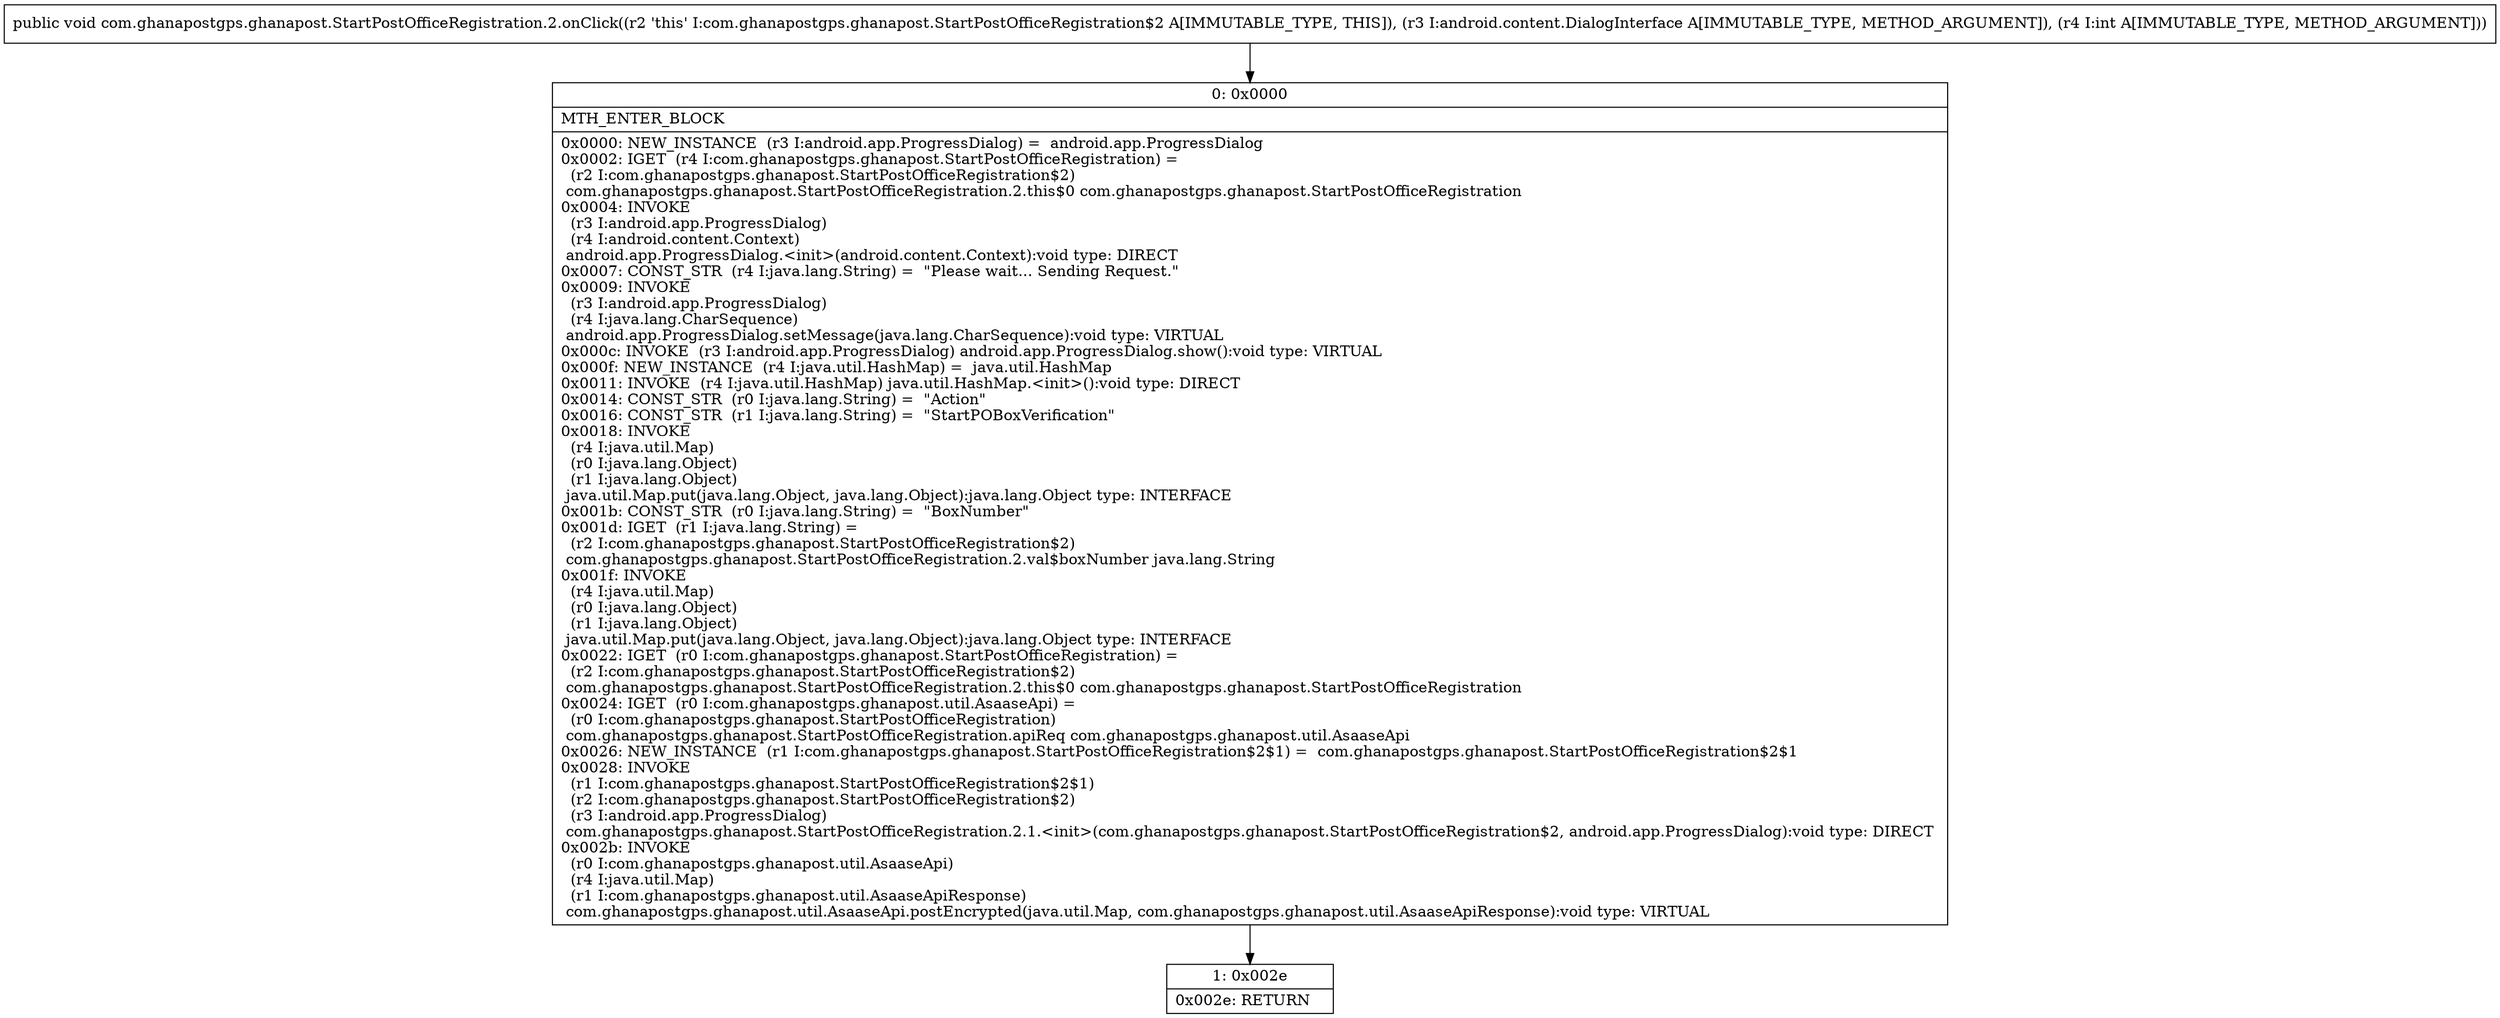digraph "CFG forcom.ghanapostgps.ghanapost.StartPostOfficeRegistration.2.onClick(Landroid\/content\/DialogInterface;I)V" {
Node_0 [shape=record,label="{0\:\ 0x0000|MTH_ENTER_BLOCK\l|0x0000: NEW_INSTANCE  (r3 I:android.app.ProgressDialog) =  android.app.ProgressDialog \l0x0002: IGET  (r4 I:com.ghanapostgps.ghanapost.StartPostOfficeRegistration) = \l  (r2 I:com.ghanapostgps.ghanapost.StartPostOfficeRegistration$2)\l com.ghanapostgps.ghanapost.StartPostOfficeRegistration.2.this$0 com.ghanapostgps.ghanapost.StartPostOfficeRegistration \l0x0004: INVOKE  \l  (r3 I:android.app.ProgressDialog)\l  (r4 I:android.content.Context)\l android.app.ProgressDialog.\<init\>(android.content.Context):void type: DIRECT \l0x0007: CONST_STR  (r4 I:java.lang.String) =  \"Please wait... Sending Request.\" \l0x0009: INVOKE  \l  (r3 I:android.app.ProgressDialog)\l  (r4 I:java.lang.CharSequence)\l android.app.ProgressDialog.setMessage(java.lang.CharSequence):void type: VIRTUAL \l0x000c: INVOKE  (r3 I:android.app.ProgressDialog) android.app.ProgressDialog.show():void type: VIRTUAL \l0x000f: NEW_INSTANCE  (r4 I:java.util.HashMap) =  java.util.HashMap \l0x0011: INVOKE  (r4 I:java.util.HashMap) java.util.HashMap.\<init\>():void type: DIRECT \l0x0014: CONST_STR  (r0 I:java.lang.String) =  \"Action\" \l0x0016: CONST_STR  (r1 I:java.lang.String) =  \"StartPOBoxVerification\" \l0x0018: INVOKE  \l  (r4 I:java.util.Map)\l  (r0 I:java.lang.Object)\l  (r1 I:java.lang.Object)\l java.util.Map.put(java.lang.Object, java.lang.Object):java.lang.Object type: INTERFACE \l0x001b: CONST_STR  (r0 I:java.lang.String) =  \"BoxNumber\" \l0x001d: IGET  (r1 I:java.lang.String) = \l  (r2 I:com.ghanapostgps.ghanapost.StartPostOfficeRegistration$2)\l com.ghanapostgps.ghanapost.StartPostOfficeRegistration.2.val$boxNumber java.lang.String \l0x001f: INVOKE  \l  (r4 I:java.util.Map)\l  (r0 I:java.lang.Object)\l  (r1 I:java.lang.Object)\l java.util.Map.put(java.lang.Object, java.lang.Object):java.lang.Object type: INTERFACE \l0x0022: IGET  (r0 I:com.ghanapostgps.ghanapost.StartPostOfficeRegistration) = \l  (r2 I:com.ghanapostgps.ghanapost.StartPostOfficeRegistration$2)\l com.ghanapostgps.ghanapost.StartPostOfficeRegistration.2.this$0 com.ghanapostgps.ghanapost.StartPostOfficeRegistration \l0x0024: IGET  (r0 I:com.ghanapostgps.ghanapost.util.AsaaseApi) = \l  (r0 I:com.ghanapostgps.ghanapost.StartPostOfficeRegistration)\l com.ghanapostgps.ghanapost.StartPostOfficeRegistration.apiReq com.ghanapostgps.ghanapost.util.AsaaseApi \l0x0026: NEW_INSTANCE  (r1 I:com.ghanapostgps.ghanapost.StartPostOfficeRegistration$2$1) =  com.ghanapostgps.ghanapost.StartPostOfficeRegistration$2$1 \l0x0028: INVOKE  \l  (r1 I:com.ghanapostgps.ghanapost.StartPostOfficeRegistration$2$1)\l  (r2 I:com.ghanapostgps.ghanapost.StartPostOfficeRegistration$2)\l  (r3 I:android.app.ProgressDialog)\l com.ghanapostgps.ghanapost.StartPostOfficeRegistration.2.1.\<init\>(com.ghanapostgps.ghanapost.StartPostOfficeRegistration$2, android.app.ProgressDialog):void type: DIRECT \l0x002b: INVOKE  \l  (r0 I:com.ghanapostgps.ghanapost.util.AsaaseApi)\l  (r4 I:java.util.Map)\l  (r1 I:com.ghanapostgps.ghanapost.util.AsaaseApiResponse)\l com.ghanapostgps.ghanapost.util.AsaaseApi.postEncrypted(java.util.Map, com.ghanapostgps.ghanapost.util.AsaaseApiResponse):void type: VIRTUAL \l}"];
Node_1 [shape=record,label="{1\:\ 0x002e|0x002e: RETURN   \l}"];
MethodNode[shape=record,label="{public void com.ghanapostgps.ghanapost.StartPostOfficeRegistration.2.onClick((r2 'this' I:com.ghanapostgps.ghanapost.StartPostOfficeRegistration$2 A[IMMUTABLE_TYPE, THIS]), (r3 I:android.content.DialogInterface A[IMMUTABLE_TYPE, METHOD_ARGUMENT]), (r4 I:int A[IMMUTABLE_TYPE, METHOD_ARGUMENT])) }"];
MethodNode -> Node_0;
Node_0 -> Node_1;
}

